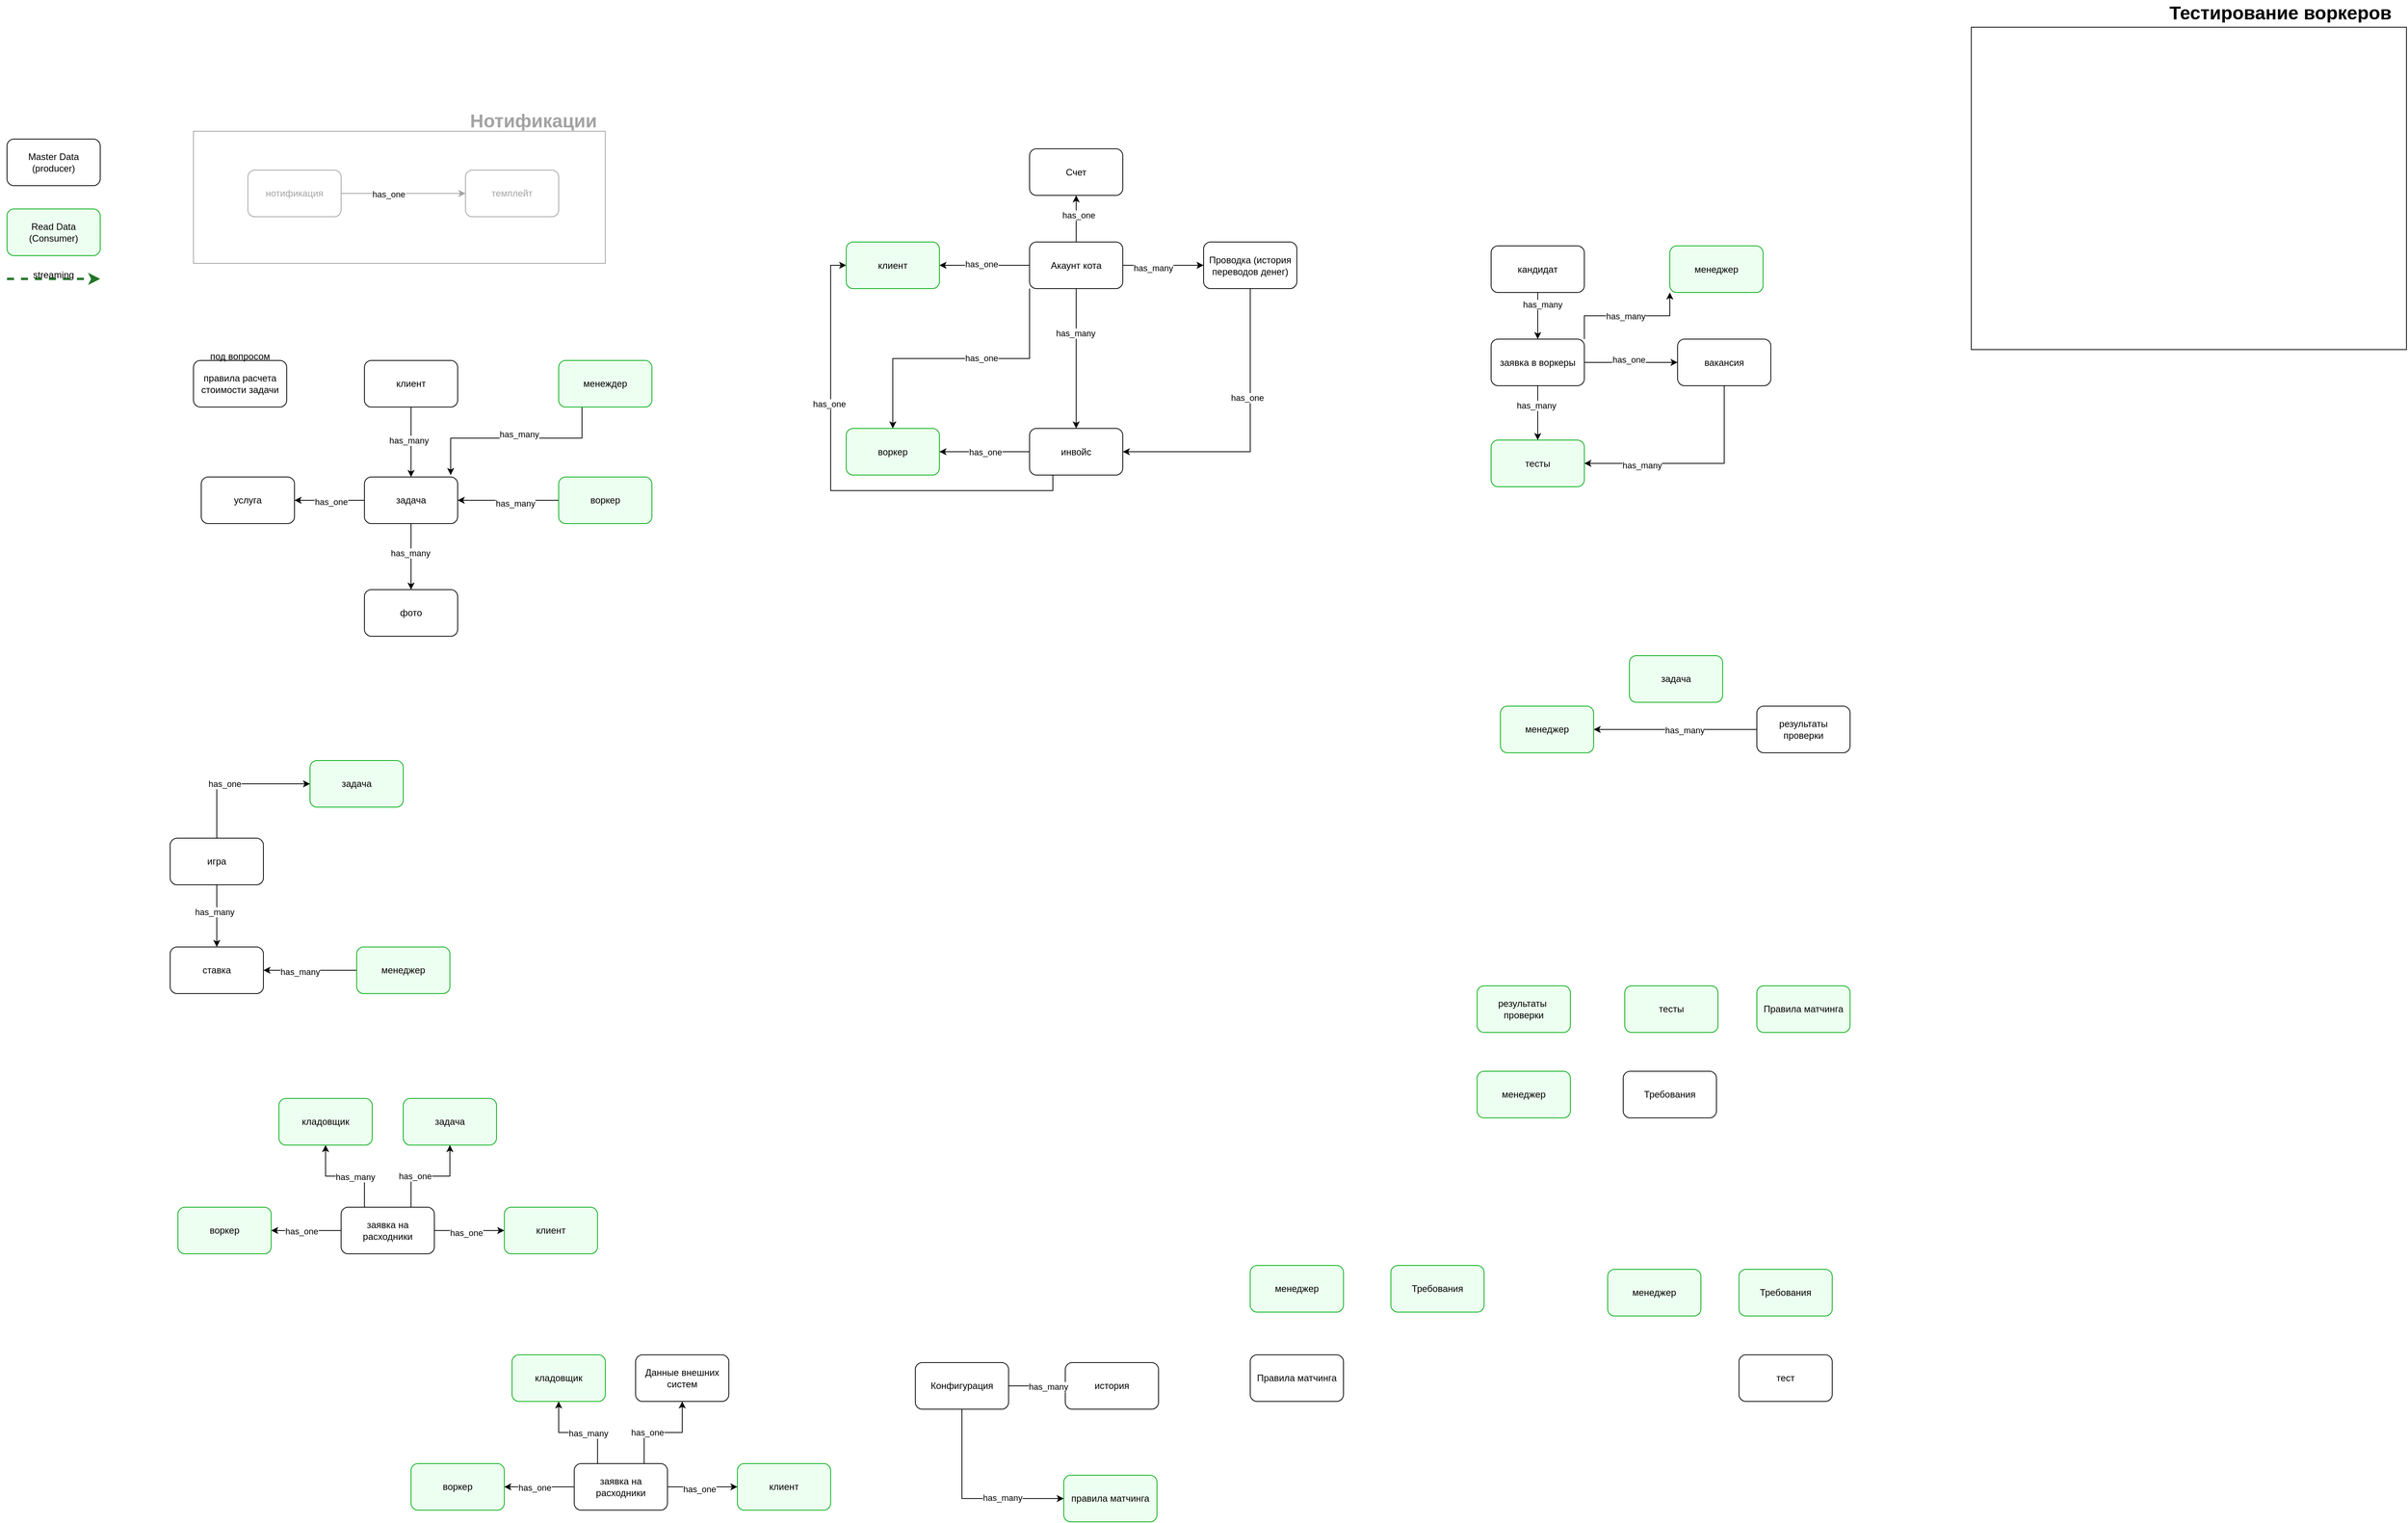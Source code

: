 <mxfile version="24.6.1" type="device">
  <diagram name="Page-1" id="c7558073-3199-34d8-9f00-42111426c3f3">
    <mxGraphModel dx="4247" dy="3463" grid="0" gridSize="10" guides="0" tooltips="1" connect="1" arrows="1" fold="1" page="0" pageScale="1" pageWidth="826" pageHeight="1169" background="none" math="0" shadow="0">
      <root>
        <mxCell id="0" />
        <mxCell id="1" parent="0" />
        <mxCell id="mVXSHvILS6m2LbovHZ73-198" value="" style="rounded=0;whiteSpace=wrap;html=1;fillColor=none;align=center;" parent="1" vertex="1">
          <mxGeometry x="1768" y="-1264" width="560" height="415" as="geometry" />
        </mxCell>
        <mxCell id="mVXSHvILS6m2LbovHZ73-196" value="" style="rounded=0;whiteSpace=wrap;html=1;fillColor=none;align=center;strokeColor=#A3A3A3;" parent="1" vertex="1">
          <mxGeometry x="-520" y="-1130" width="530" height="170" as="geometry" />
        </mxCell>
        <mxCell id="mVXSHvILS6m2LbovHZ73-97" value="Master Data (producer)" style="rounded=1;whiteSpace=wrap;html=1;" parent="1" vertex="1">
          <mxGeometry x="-760" y="-1120" width="120" height="60" as="geometry" />
        </mxCell>
        <mxCell id="mVXSHvILS6m2LbovHZ73-98" value="Read Data (Consumer)" style="rounded=1;whiteSpace=wrap;html=1;strokeColor=#00AD12;fillColor=#EDFFF0;" parent="1" vertex="1">
          <mxGeometry x="-760" y="-1030" width="120" height="60" as="geometry" />
        </mxCell>
        <mxCell id="mVXSHvILS6m2LbovHZ73-104" value="" style="endArrow=classic;html=1;rounded=0;dashed=1;strokeColor=#237528;strokeWidth=3;" parent="1" edge="1">
          <mxGeometry width="50" height="50" relative="1" as="geometry">
            <mxPoint x="-760" y="-940" as="sourcePoint" />
            <mxPoint x="-640" y="-940" as="targetPoint" />
          </mxGeometry>
        </mxCell>
        <mxCell id="mVXSHvILS6m2LbovHZ73-106" value="streaming" style="text;html=1;align=center;verticalAlign=middle;whiteSpace=wrap;rounded=0;strokeWidth=3;" parent="1" vertex="1">
          <mxGeometry x="-740" y="-960" width="80" height="30" as="geometry" />
        </mxCell>
        <mxCell id="mVXSHvILS6m2LbovHZ73-109" value="" style="edgeStyle=orthogonalEdgeStyle;rounded=0;orthogonalLoop=1;jettySize=auto;html=1;" parent="1" source="mVXSHvILS6m2LbovHZ73-107" target="mVXSHvILS6m2LbovHZ73-108" edge="1">
          <mxGeometry relative="1" as="geometry" />
        </mxCell>
        <mxCell id="mVXSHvILS6m2LbovHZ73-110" value="has_many" style="edgeLabel;html=1;align=center;verticalAlign=middle;resizable=0;points=[];" parent="mVXSHvILS6m2LbovHZ73-109" vertex="1" connectable="0">
          <mxGeometry x="-0.059" y="-3" relative="1" as="geometry">
            <mxPoint as="offset" />
          </mxGeometry>
        </mxCell>
        <mxCell id="mVXSHvILS6m2LbovHZ73-107" value="клиент" style="rounded=1;whiteSpace=wrap;html=1;" parent="1" vertex="1">
          <mxGeometry x="-300" y="-835" width="120" height="60" as="geometry" />
        </mxCell>
        <mxCell id="mVXSHvILS6m2LbovHZ73-113" style="edgeStyle=orthogonalEdgeStyle;rounded=0;orthogonalLoop=1;jettySize=auto;html=1;entryX=1;entryY=0.5;entryDx=0;entryDy=0;" parent="1" source="mVXSHvILS6m2LbovHZ73-108" target="mVXSHvILS6m2LbovHZ73-112" edge="1">
          <mxGeometry relative="1" as="geometry">
            <mxPoint x="-330" y="-655" as="targetPoint" />
          </mxGeometry>
        </mxCell>
        <mxCell id="mVXSHvILS6m2LbovHZ73-114" value="has_one" style="edgeLabel;html=1;align=center;verticalAlign=middle;resizable=0;points=[];" parent="mVXSHvILS6m2LbovHZ73-113" vertex="1" connectable="0">
          <mxGeometry x="-0.044" y="2" relative="1" as="geometry">
            <mxPoint as="offset" />
          </mxGeometry>
        </mxCell>
        <mxCell id="mVXSHvILS6m2LbovHZ73-122" value="" style="edgeStyle=orthogonalEdgeStyle;rounded=0;orthogonalLoop=1;jettySize=auto;html=1;" parent="1" source="mVXSHvILS6m2LbovHZ73-108" target="mVXSHvILS6m2LbovHZ73-121" edge="1">
          <mxGeometry relative="1" as="geometry" />
        </mxCell>
        <mxCell id="mVXSHvILS6m2LbovHZ73-123" value="has_many" style="edgeLabel;html=1;align=center;verticalAlign=middle;resizable=0;points=[];" parent="mVXSHvILS6m2LbovHZ73-122" vertex="1" connectable="0">
          <mxGeometry x="-0.122" y="-1" relative="1" as="geometry">
            <mxPoint as="offset" />
          </mxGeometry>
        </mxCell>
        <mxCell id="mVXSHvILS6m2LbovHZ73-108" value="задача" style="rounded=1;whiteSpace=wrap;html=1;" parent="1" vertex="1">
          <mxGeometry x="-300" y="-685" width="120" height="60" as="geometry" />
        </mxCell>
        <mxCell id="mVXSHvILS6m2LbovHZ73-165" style="edgeStyle=orthogonalEdgeStyle;rounded=0;orthogonalLoop=1;jettySize=auto;html=1;entryX=1;entryY=0.5;entryDx=0;entryDy=0;" parent="1" source="mVXSHvILS6m2LbovHZ73-111" target="mVXSHvILS6m2LbovHZ73-162" edge="1">
          <mxGeometry relative="1" as="geometry" />
        </mxCell>
        <mxCell id="mVXSHvILS6m2LbovHZ73-166" value="has_many" style="edgeLabel;html=1;align=center;verticalAlign=middle;resizable=0;points=[];" parent="mVXSHvILS6m2LbovHZ73-165" vertex="1" connectable="0">
          <mxGeometry x="0.228" y="2" relative="1" as="geometry">
            <mxPoint as="offset" />
          </mxGeometry>
        </mxCell>
        <mxCell id="mVXSHvILS6m2LbovHZ73-111" value="менеджер" style="rounded=1;whiteSpace=wrap;html=1;fillColor=#EDFFF0;strokeColor=#00AD12;" parent="1" vertex="1">
          <mxGeometry x="-310" y="-80" width="120" height="60" as="geometry" />
        </mxCell>
        <mxCell id="mVXSHvILS6m2LbovHZ73-112" value="услуга" style="rounded=1;whiteSpace=wrap;html=1;" parent="1" vertex="1">
          <mxGeometry x="-510" y="-685" width="120" height="60" as="geometry" />
        </mxCell>
        <mxCell id="mVXSHvILS6m2LbovHZ73-155" style="edgeStyle=orthogonalEdgeStyle;rounded=0;orthogonalLoop=1;jettySize=auto;html=1;entryX=0.5;entryY=0;entryDx=0;entryDy=0;" parent="1" source="mVXSHvILS6m2LbovHZ73-115" target="mVXSHvILS6m2LbovHZ73-150" edge="1">
          <mxGeometry relative="1" as="geometry">
            <mxPoint x="591" y="-737.5" as="targetPoint" />
          </mxGeometry>
        </mxCell>
        <mxCell id="mVXSHvILS6m2LbovHZ73-157" value="has_many" style="edgeLabel;html=1;align=center;verticalAlign=middle;resizable=0;points=[];" parent="mVXSHvILS6m2LbovHZ73-155" vertex="1" connectable="0">
          <mxGeometry x="-0.366" y="-1" relative="1" as="geometry">
            <mxPoint as="offset" />
          </mxGeometry>
        </mxCell>
        <mxCell id="Xa-99icX76XOGyTgmu79-66" style="edgeStyle=orthogonalEdgeStyle;rounded=0;orthogonalLoop=1;jettySize=auto;html=1;exitX=0.5;exitY=0;exitDx=0;exitDy=0;entryX=0.5;entryY=1;entryDx=0;entryDy=0;" parent="1" source="mVXSHvILS6m2LbovHZ73-115" target="Xa-99icX76XOGyTgmu79-65" edge="1">
          <mxGeometry relative="1" as="geometry" />
        </mxCell>
        <mxCell id="Xa-99icX76XOGyTgmu79-67" value="has_one" style="edgeLabel;html=1;align=center;verticalAlign=middle;resizable=0;points=[];" parent="Xa-99icX76XOGyTgmu79-66" vertex="1" connectable="0">
          <mxGeometry x="0.163" y="-4" relative="1" as="geometry">
            <mxPoint x="-1" as="offset" />
          </mxGeometry>
        </mxCell>
        <mxCell id="Xa-99icX76XOGyTgmu79-77" style="edgeStyle=orthogonalEdgeStyle;rounded=0;orthogonalLoop=1;jettySize=auto;html=1;exitX=1;exitY=0.5;exitDx=0;exitDy=0;" parent="1" source="mVXSHvILS6m2LbovHZ73-115" target="mVXSHvILS6m2LbovHZ73-133" edge="1">
          <mxGeometry relative="1" as="geometry" />
        </mxCell>
        <mxCell id="Xa-99icX76XOGyTgmu79-78" value="has_many" style="edgeLabel;html=1;align=center;verticalAlign=middle;resizable=0;points=[];" parent="Xa-99icX76XOGyTgmu79-77" vertex="1" connectable="0">
          <mxGeometry x="-0.264" y="-3" relative="1" as="geometry">
            <mxPoint as="offset" />
          </mxGeometry>
        </mxCell>
        <mxCell id="Xa-99icX76XOGyTgmu79-82" style="edgeStyle=orthogonalEdgeStyle;rounded=0;orthogonalLoop=1;jettySize=auto;html=1;exitX=0;exitY=0.5;exitDx=0;exitDy=0;" parent="1" source="mVXSHvILS6m2LbovHZ73-115" target="mVXSHvILS6m2LbovHZ73-172" edge="1">
          <mxGeometry relative="1" as="geometry" />
        </mxCell>
        <mxCell id="Xa-99icX76XOGyTgmu79-83" value="has_one" style="edgeLabel;html=1;align=center;verticalAlign=middle;resizable=0;points=[];" parent="Xa-99icX76XOGyTgmu79-82" vertex="1" connectable="0">
          <mxGeometry x="0.065" y="-2" relative="1" as="geometry">
            <mxPoint as="offset" />
          </mxGeometry>
        </mxCell>
        <mxCell id="Xa-99icX76XOGyTgmu79-85" style="edgeStyle=orthogonalEdgeStyle;rounded=0;orthogonalLoop=1;jettySize=auto;html=1;exitX=0;exitY=1;exitDx=0;exitDy=0;" parent="1" source="mVXSHvILS6m2LbovHZ73-115" target="Xa-99icX76XOGyTgmu79-68" edge="1">
          <mxGeometry relative="1" as="geometry" />
        </mxCell>
        <mxCell id="Xa-99icX76XOGyTgmu79-86" value="has_one" style="edgeLabel;html=1;align=center;verticalAlign=middle;resizable=0;points=[];" parent="Xa-99icX76XOGyTgmu79-85" vertex="1" connectable="0">
          <mxGeometry x="-0.147" y="-1" relative="1" as="geometry">
            <mxPoint as="offset" />
          </mxGeometry>
        </mxCell>
        <mxCell id="mVXSHvILS6m2LbovHZ73-115" value="Акаунт кота" style="rounded=1;whiteSpace=wrap;html=1;" parent="1" vertex="1">
          <mxGeometry x="556" y="-987.5" width="120" height="60" as="geometry" />
        </mxCell>
        <mxCell id="mVXSHvILS6m2LbovHZ73-116" value="правила расчета стоимости задачи" style="rounded=1;whiteSpace=wrap;html=1;" parent="1" vertex="1">
          <mxGeometry x="-520" y="-835" width="120" height="60" as="geometry" />
        </mxCell>
        <mxCell id="mVXSHvILS6m2LbovHZ73-117" value="под вопросом" style="text;html=1;align=center;verticalAlign=middle;whiteSpace=wrap;rounded=0;strokeColor=none;" parent="1" vertex="1">
          <mxGeometry x="-520" y="-855" width="120" height="30" as="geometry" />
        </mxCell>
        <mxCell id="mVXSHvILS6m2LbovHZ73-119" value="" style="edgeStyle=orthogonalEdgeStyle;rounded=0;orthogonalLoop=1;jettySize=auto;html=1;exitX=0;exitY=0.5;exitDx=0;exitDy=0;" parent="1" source="Xa-99icX76XOGyTgmu79-14" target="mVXSHvILS6m2LbovHZ73-108" edge="1">
          <mxGeometry relative="1" as="geometry" />
        </mxCell>
        <mxCell id="mVXSHvILS6m2LbovHZ73-120" value="has_many" style="edgeLabel;html=1;align=center;verticalAlign=middle;resizable=0;points=[];" parent="mVXSHvILS6m2LbovHZ73-119" vertex="1" connectable="0">
          <mxGeometry x="-0.139" y="4" relative="1" as="geometry">
            <mxPoint as="offset" />
          </mxGeometry>
        </mxCell>
        <mxCell id="mVXSHvILS6m2LbovHZ73-121" value="фото" style="rounded=1;whiteSpace=wrap;html=1;" parent="1" vertex="1">
          <mxGeometry x="-300" y="-540" width="120" height="60" as="geometry" />
        </mxCell>
        <mxCell id="mVXSHvILS6m2LbovHZ73-126" value="" style="edgeStyle=orthogonalEdgeStyle;rounded=0;orthogonalLoop=1;jettySize=auto;html=1;" parent="1" source="mVXSHvILS6m2LbovHZ73-124" target="Xa-99icX76XOGyTgmu79-90" edge="1">
          <mxGeometry relative="1" as="geometry">
            <mxPoint x="1210" y="-732.5" as="targetPoint" />
          </mxGeometry>
        </mxCell>
        <mxCell id="mVXSHvILS6m2LbovHZ73-127" value="has_many" style="edgeLabel;html=1;align=center;verticalAlign=middle;resizable=0;points=[];" parent="mVXSHvILS6m2LbovHZ73-126" vertex="1" connectable="0">
          <mxGeometry x="-0.276" y="-2" relative="1" as="geometry">
            <mxPoint as="offset" />
          </mxGeometry>
        </mxCell>
        <mxCell id="mVXSHvILS6m2LbovHZ73-129" value="" style="edgeStyle=orthogonalEdgeStyle;rounded=0;orthogonalLoop=1;jettySize=auto;html=1;" parent="1" source="mVXSHvILS6m2LbovHZ73-124" target="mVXSHvILS6m2LbovHZ73-128" edge="1">
          <mxGeometry relative="1" as="geometry" />
        </mxCell>
        <mxCell id="mVXSHvILS6m2LbovHZ73-130" value="has_one" style="edgeLabel;html=1;align=center;verticalAlign=middle;resizable=0;points=[];" parent="mVXSHvILS6m2LbovHZ73-129" vertex="1" connectable="0">
          <mxGeometry x="-0.058" y="4" relative="1" as="geometry">
            <mxPoint as="offset" />
          </mxGeometry>
        </mxCell>
        <mxCell id="Xa-99icX76XOGyTgmu79-148" style="edgeStyle=orthogonalEdgeStyle;rounded=0;orthogonalLoop=1;jettySize=auto;html=1;exitX=1;exitY=0;exitDx=0;exitDy=0;entryX=0;entryY=1;entryDx=0;entryDy=0;" parent="1" source="mVXSHvILS6m2LbovHZ73-124" target="Xa-99icX76XOGyTgmu79-147" edge="1">
          <mxGeometry relative="1" as="geometry" />
        </mxCell>
        <mxCell id="Xa-99icX76XOGyTgmu79-149" value="has_many" style="edgeLabel;html=1;align=center;verticalAlign=middle;resizable=0;points=[];" parent="Xa-99icX76XOGyTgmu79-148" vertex="1" connectable="0">
          <mxGeometry x="-0.021" relative="1" as="geometry">
            <mxPoint as="offset" />
          </mxGeometry>
        </mxCell>
        <mxCell id="mVXSHvILS6m2LbovHZ73-124" value="заявка в воркеры" style="rounded=1;whiteSpace=wrap;html=1;" parent="1" vertex="1">
          <mxGeometry x="1150" y="-862.5" width="120" height="60" as="geometry" />
        </mxCell>
        <mxCell id="mVXSHvILS6m2LbovHZ73-131" style="edgeStyle=orthogonalEdgeStyle;rounded=0;orthogonalLoop=1;jettySize=auto;html=1;" parent="1" source="mVXSHvILS6m2LbovHZ73-128" target="Xa-99icX76XOGyTgmu79-90" edge="1">
          <mxGeometry relative="1" as="geometry">
            <Array as="points">
              <mxPoint x="1450" y="-702.5" />
            </Array>
            <mxPoint x="1270" y="-702.5" as="targetPoint" />
          </mxGeometry>
        </mxCell>
        <mxCell id="mVXSHvILS6m2LbovHZ73-132" value="has_many" style="edgeLabel;html=1;align=center;verticalAlign=middle;resizable=0;points=[];" parent="mVXSHvILS6m2LbovHZ73-131" vertex="1" connectable="0">
          <mxGeometry x="0.474" y="2" relative="1" as="geometry">
            <mxPoint as="offset" />
          </mxGeometry>
        </mxCell>
        <mxCell id="mVXSHvILS6m2LbovHZ73-128" value="вакансия" style="rounded=1;whiteSpace=wrap;html=1;" parent="1" vertex="1">
          <mxGeometry x="1390" y="-862.5" width="120" height="60" as="geometry" />
        </mxCell>
        <mxCell id="mVXSHvILS6m2LbovHZ73-152" style="edgeStyle=orthogonalEdgeStyle;rounded=0;orthogonalLoop=1;jettySize=auto;html=1;exitX=0.5;exitY=1;exitDx=0;exitDy=0;entryX=1;entryY=0.5;entryDx=0;entryDy=0;" parent="1" source="mVXSHvILS6m2LbovHZ73-133" target="mVXSHvILS6m2LbovHZ73-150" edge="1">
          <mxGeometry relative="1" as="geometry" />
        </mxCell>
        <mxCell id="mVXSHvILS6m2LbovHZ73-153" value="has_one" style="edgeLabel;html=1;align=center;verticalAlign=middle;resizable=0;points=[];" parent="mVXSHvILS6m2LbovHZ73-152" vertex="1" connectable="0">
          <mxGeometry x="-0.25" y="-4" relative="1" as="geometry">
            <mxPoint as="offset" />
          </mxGeometry>
        </mxCell>
        <mxCell id="mVXSHvILS6m2LbovHZ73-133" value="Проводка (история переводов денег)" style="rounded=1;whiteSpace=wrap;html=1;" parent="1" vertex="1">
          <mxGeometry x="780" y="-987.5" width="120" height="60" as="geometry" />
        </mxCell>
        <mxCell id="Xa-99icX76XOGyTgmu79-38" style="edgeStyle=orthogonalEdgeStyle;rounded=0;orthogonalLoop=1;jettySize=auto;html=1;exitX=0.25;exitY=0;exitDx=0;exitDy=0;entryX=0.5;entryY=1;entryDx=0;entryDy=0;" parent="1" source="mVXSHvILS6m2LbovHZ73-137" target="Xa-99icX76XOGyTgmu79-21" edge="1">
          <mxGeometry relative="1" as="geometry" />
        </mxCell>
        <mxCell id="Xa-99icX76XOGyTgmu79-39" value="has_many" style="edgeLabel;html=1;align=center;verticalAlign=middle;resizable=0;points=[];" parent="Xa-99icX76XOGyTgmu79-38" vertex="1" connectable="0">
          <mxGeometry x="-0.191" y="1" relative="1" as="geometry">
            <mxPoint as="offset" />
          </mxGeometry>
        </mxCell>
        <mxCell id="Xa-99icX76XOGyTgmu79-40" style="edgeStyle=orthogonalEdgeStyle;rounded=0;orthogonalLoop=1;jettySize=auto;html=1;exitX=0;exitY=0.5;exitDx=0;exitDy=0;entryX=1;entryY=0.5;entryDx=0;entryDy=0;" parent="1" source="mVXSHvILS6m2LbovHZ73-137" target="Xa-99icX76XOGyTgmu79-37" edge="1">
          <mxGeometry relative="1" as="geometry" />
        </mxCell>
        <mxCell id="Xa-99icX76XOGyTgmu79-41" value="has_one" style="edgeLabel;html=1;align=center;verticalAlign=middle;resizable=0;points=[];" parent="Xa-99icX76XOGyTgmu79-40" vertex="1" connectable="0">
          <mxGeometry x="0.14" y="1" relative="1" as="geometry">
            <mxPoint as="offset" />
          </mxGeometry>
        </mxCell>
        <mxCell id="Xa-99icX76XOGyTgmu79-43" style="edgeStyle=orthogonalEdgeStyle;rounded=0;orthogonalLoop=1;jettySize=auto;html=1;exitX=1;exitY=0.5;exitDx=0;exitDy=0;entryX=0;entryY=0.5;entryDx=0;entryDy=0;" parent="1" source="mVXSHvILS6m2LbovHZ73-137" target="Xa-99icX76XOGyTgmu79-42" edge="1">
          <mxGeometry relative="1" as="geometry" />
        </mxCell>
        <mxCell id="Xa-99icX76XOGyTgmu79-45" value="has_one" style="edgeLabel;html=1;align=center;verticalAlign=middle;resizable=0;points=[];" parent="Xa-99icX76XOGyTgmu79-43" vertex="1" connectable="0">
          <mxGeometry x="-0.092" y="-3" relative="1" as="geometry">
            <mxPoint as="offset" />
          </mxGeometry>
        </mxCell>
        <mxCell id="mVXSHvILS6m2LbovHZ73-137" value="заявка на расходники" style="rounded=1;whiteSpace=wrap;html=1;" parent="1" vertex="1">
          <mxGeometry x="-330" y="255" width="120" height="60" as="geometry" />
        </mxCell>
        <mxCell id="Xa-99icX76XOGyTgmu79-63" style="edgeStyle=orthogonalEdgeStyle;rounded=0;orthogonalLoop=1;jettySize=auto;html=1;exitX=0;exitY=0.5;exitDx=0;exitDy=0;" parent="1" source="mVXSHvILS6m2LbovHZ73-145" target="Xa-99icX76XOGyTgmu79-62" edge="1">
          <mxGeometry relative="1" as="geometry" />
        </mxCell>
        <mxCell id="Xa-99icX76XOGyTgmu79-64" value="has_many" style="edgeLabel;html=1;align=center;verticalAlign=middle;resizable=0;points=[];" parent="Xa-99icX76XOGyTgmu79-63" vertex="1" connectable="0">
          <mxGeometry x="-0.112" y="1" relative="1" as="geometry">
            <mxPoint as="offset" />
          </mxGeometry>
        </mxCell>
        <mxCell id="mVXSHvILS6m2LbovHZ73-145" value="результаты&lt;div&gt;проверки&lt;/div&gt;" style="rounded=1;whiteSpace=wrap;html=1;" parent="1" vertex="1">
          <mxGeometry x="1492" y="-390" width="120" height="60" as="geometry" />
        </mxCell>
        <mxCell id="Xa-99icX76XOGyTgmu79-71" style="edgeStyle=orthogonalEdgeStyle;rounded=0;orthogonalLoop=1;jettySize=auto;html=1;exitX=0.25;exitY=1;exitDx=0;exitDy=0;entryX=0;entryY=0.5;entryDx=0;entryDy=0;" parent="1" source="mVXSHvILS6m2LbovHZ73-150" target="mVXSHvILS6m2LbovHZ73-172" edge="1">
          <mxGeometry relative="1" as="geometry" />
        </mxCell>
        <mxCell id="Xa-99icX76XOGyTgmu79-72" value="has_one" style="edgeLabel;html=1;align=center;verticalAlign=middle;resizable=0;points=[];" parent="Xa-99icX76XOGyTgmu79-71" vertex="1" connectable="0">
          <mxGeometry x="0.357" y="2" relative="1" as="geometry">
            <mxPoint as="offset" />
          </mxGeometry>
        </mxCell>
        <mxCell id="Xa-99icX76XOGyTgmu79-80" style="edgeStyle=orthogonalEdgeStyle;rounded=0;orthogonalLoop=1;jettySize=auto;html=1;exitX=0;exitY=0.5;exitDx=0;exitDy=0;" parent="1" source="mVXSHvILS6m2LbovHZ73-150" target="Xa-99icX76XOGyTgmu79-68" edge="1">
          <mxGeometry relative="1" as="geometry" />
        </mxCell>
        <mxCell id="Xa-99icX76XOGyTgmu79-81" value="has_one" style="edgeLabel;html=1;align=center;verticalAlign=middle;resizable=0;points=[];" parent="Xa-99icX76XOGyTgmu79-80" vertex="1" connectable="0">
          <mxGeometry x="-0.012" relative="1" as="geometry">
            <mxPoint as="offset" />
          </mxGeometry>
        </mxCell>
        <mxCell id="mVXSHvILS6m2LbovHZ73-150" value="инвойс" style="rounded=1;whiteSpace=wrap;html=1;" parent="1" vertex="1">
          <mxGeometry x="556" y="-747.5" width="120" height="60" as="geometry" />
        </mxCell>
        <mxCell id="mVXSHvILS6m2LbovHZ73-160" style="edgeStyle=orthogonalEdgeStyle;rounded=0;orthogonalLoop=1;jettySize=auto;html=1;exitX=0.5;exitY=0;exitDx=0;exitDy=0;entryX=0;entryY=0.5;entryDx=0;entryDy=0;" parent="1" source="mVXSHvILS6m2LbovHZ73-158" target="mVXSHvILS6m2LbovHZ73-171" edge="1">
          <mxGeometry relative="1" as="geometry">
            <mxPoint x="-330" y="-260" as="targetPoint" />
            <Array as="points">
              <mxPoint x="-490" y="-290" />
            </Array>
          </mxGeometry>
        </mxCell>
        <mxCell id="mVXSHvILS6m2LbovHZ73-161" value="has_one" style="edgeLabel;html=1;align=center;verticalAlign=middle;resizable=0;points=[];" parent="mVXSHvILS6m2LbovHZ73-160" vertex="1" connectable="0">
          <mxGeometry x="-0.148" relative="1" as="geometry">
            <mxPoint x="-1" as="offset" />
          </mxGeometry>
        </mxCell>
        <mxCell id="mVXSHvILS6m2LbovHZ73-163" style="edgeStyle=orthogonalEdgeStyle;rounded=0;orthogonalLoop=1;jettySize=auto;html=1;entryX=0.5;entryY=0;entryDx=0;entryDy=0;" parent="1" source="mVXSHvILS6m2LbovHZ73-158" target="mVXSHvILS6m2LbovHZ73-162" edge="1">
          <mxGeometry relative="1" as="geometry" />
        </mxCell>
        <mxCell id="mVXSHvILS6m2LbovHZ73-164" value="has_many" style="edgeLabel;html=1;align=center;verticalAlign=middle;resizable=0;points=[];" parent="mVXSHvILS6m2LbovHZ73-163" vertex="1" connectable="0">
          <mxGeometry x="-0.162" y="-3" relative="1" as="geometry">
            <mxPoint y="1" as="offset" />
          </mxGeometry>
        </mxCell>
        <mxCell id="mVXSHvILS6m2LbovHZ73-158" value="игра" style="rounded=1;whiteSpace=wrap;html=1;" parent="1" vertex="1">
          <mxGeometry x="-550" y="-220" width="120" height="60" as="geometry" />
        </mxCell>
        <mxCell id="mVXSHvILS6m2LbovHZ73-162" value="ставка" style="rounded=1;whiteSpace=wrap;html=1;" parent="1" vertex="1">
          <mxGeometry x="-550" y="-80" width="120" height="60" as="geometry" />
        </mxCell>
        <mxCell id="Xa-99icX76XOGyTgmu79-16" style="edgeStyle=orthogonalEdgeStyle;rounded=0;orthogonalLoop=1;jettySize=auto;html=1;exitX=1;exitY=0.5;exitDx=0;exitDy=0;entryX=0;entryY=0.5;entryDx=0;entryDy=0;strokeColor=#A3A3A3;" parent="1" source="mVXSHvILS6m2LbovHZ73-167" target="Xa-99icX76XOGyTgmu79-15" edge="1">
          <mxGeometry relative="1" as="geometry" />
        </mxCell>
        <mxCell id="Xa-99icX76XOGyTgmu79-17" value="has_one" style="edgeLabel;html=1;align=center;verticalAlign=middle;resizable=0;points=[];" parent="Xa-99icX76XOGyTgmu79-16" vertex="1" connectable="0">
          <mxGeometry x="-0.258" y="-1" relative="1" as="geometry">
            <mxPoint x="1" as="offset" />
          </mxGeometry>
        </mxCell>
        <mxCell id="mVXSHvILS6m2LbovHZ73-167" value="&lt;font color=&quot;#a3a3a3&quot;&gt;нотификация&lt;/font&gt;" style="rounded=1;whiteSpace=wrap;html=1;strokeColor=#A3A3A3;" parent="1" vertex="1">
          <mxGeometry x="-450" y="-1080" width="120" height="60" as="geometry" />
        </mxCell>
        <mxCell id="mVXSHvILS6m2LbovHZ73-171" value="задача" style="rounded=1;whiteSpace=wrap;html=1;strokeColor=#00AD12;fillColor=#EDFFF0;" parent="1" vertex="1">
          <mxGeometry x="-370" y="-320" width="120" height="60" as="geometry" />
        </mxCell>
        <mxCell id="mVXSHvILS6m2LbovHZ73-172" value="клиент" style="rounded=1;whiteSpace=wrap;html=1;strokeColor=#00AD12;fillColor=#EDFFF0;" parent="1" vertex="1">
          <mxGeometry x="320" y="-987.5" width="120" height="60" as="geometry" />
        </mxCell>
        <mxCell id="mVXSHvILS6m2LbovHZ73-187" value="" style="edgeStyle=orthogonalEdgeStyle;rounded=0;orthogonalLoop=1;jettySize=auto;html=1;" parent="1" source="mVXSHvILS6m2LbovHZ73-186" target="mVXSHvILS6m2LbovHZ73-124" edge="1">
          <mxGeometry relative="1" as="geometry" />
        </mxCell>
        <mxCell id="mVXSHvILS6m2LbovHZ73-188" value="has_many" style="edgeLabel;html=1;align=center;verticalAlign=middle;resizable=0;points=[];" parent="mVXSHvILS6m2LbovHZ73-187" vertex="1" connectable="0">
          <mxGeometry x="-0.486" y="6" relative="1" as="geometry">
            <mxPoint as="offset" />
          </mxGeometry>
        </mxCell>
        <mxCell id="mVXSHvILS6m2LbovHZ73-186" value="кандидат" style="rounded=1;whiteSpace=wrap;html=1;" parent="1" vertex="1">
          <mxGeometry x="1150" y="-982.5" width="120" height="60" as="geometry" />
        </mxCell>
        <mxCell id="mVXSHvILS6m2LbovHZ73-205" value="задача" style="rounded=1;whiteSpace=wrap;html=1;strokeColor=#00AD12;fillColor=#EDFFF0;" parent="1" vertex="1">
          <mxGeometry x="-250" y="115" width="120" height="60" as="geometry" />
        </mxCell>
        <mxCell id="mVXSHvILS6m2LbovHZ73-206" style="edgeStyle=orthogonalEdgeStyle;rounded=0;orthogonalLoop=1;jettySize=auto;html=1;exitX=0.75;exitY=0;exitDx=0;exitDy=0;entryX=0.5;entryY=1;entryDx=0;entryDy=0;" parent="1" source="mVXSHvILS6m2LbovHZ73-137" target="mVXSHvILS6m2LbovHZ73-205" edge="1">
          <mxGeometry relative="1" as="geometry" />
        </mxCell>
        <mxCell id="Xa-99icX76XOGyTgmu79-35" value="has_one" style="edgeLabel;html=1;align=center;verticalAlign=middle;resizable=0;points=[];" parent="mVXSHvILS6m2LbovHZ73-206" vertex="1" connectable="0">
          <mxGeometry x="-0.316" relative="1" as="geometry">
            <mxPoint as="offset" />
          </mxGeometry>
        </mxCell>
        <mxCell id="mVXSHvILS6m2LbovHZ73-216" value="&lt;b&gt;&lt;font style=&quot;font-size: 24px;&quot;&gt;Тестирование воркеров&lt;/font&gt;&lt;/b&gt;" style="text;strokeColor=none;fillColor=none;align=left;verticalAlign=middle;spacingLeft=4;spacingRight=4;overflow=hidden;points=[[0,0.5],[1,0.5]];portConstraint=eastwest;rotatable=0;whiteSpace=wrap;html=1;" parent="1" vertex="1">
          <mxGeometry x="2017" y="-1299" width="312" height="30" as="geometry" />
        </mxCell>
        <mxCell id="mVXSHvILS6m2LbovHZ73-218" value="&lt;b&gt;&lt;font color=&quot;#a3a3a3&quot; style=&quot;font-size: 24px;&quot;&gt;Нотификации&lt;/font&gt;&lt;/b&gt;" style="text;strokeColor=none;fillColor=none;align=left;verticalAlign=middle;spacingLeft=4;spacingRight=4;overflow=hidden;points=[[0,0.5],[1,0.5]];portConstraint=eastwest;rotatable=0;whiteSpace=wrap;html=1;" parent="1" vertex="1">
          <mxGeometry x="-170" y="-1160" width="180" height="30" as="geometry" />
        </mxCell>
        <mxCell id="Xa-99icX76XOGyTgmu79-14" value="воркер" style="rounded=1;whiteSpace=wrap;html=1;strokeColor=#00AD12;fillColor=#EDFFF0;" parent="1" vertex="1">
          <mxGeometry x="-50" y="-685" width="120" height="60" as="geometry" />
        </mxCell>
        <mxCell id="Xa-99icX76XOGyTgmu79-15" value="&lt;font color=&quot;#a3a3a3&quot;&gt;темплейт&lt;/font&gt;" style="rounded=1;whiteSpace=wrap;html=1;strokeColor=#A3A3A3;" parent="1" vertex="1">
          <mxGeometry x="-170" y="-1080" width="120" height="60" as="geometry" />
        </mxCell>
        <mxCell id="Xa-99icX76XOGyTgmu79-19" style="edgeStyle=orthogonalEdgeStyle;rounded=0;orthogonalLoop=1;jettySize=auto;html=1;exitX=0.25;exitY=1;exitDx=0;exitDy=0;entryX=0.921;entryY=-0.041;entryDx=0;entryDy=0;entryPerimeter=0;" parent="1" source="Xa-99icX76XOGyTgmu79-18" target="mVXSHvILS6m2LbovHZ73-108" edge="1">
          <mxGeometry relative="1" as="geometry">
            <Array as="points">
              <mxPoint x="-20" y="-735" />
              <mxPoint x="-189" y="-735" />
              <mxPoint x="-189" y="-687" />
            </Array>
          </mxGeometry>
        </mxCell>
        <mxCell id="Xa-99icX76XOGyTgmu79-20" value="has_many" style="edgeLabel;html=1;align=center;verticalAlign=middle;resizable=0;points=[];" parent="Xa-99icX76XOGyTgmu79-19" vertex="1" connectable="0">
          <mxGeometry x="-0.055" y="-5" relative="1" as="geometry">
            <mxPoint as="offset" />
          </mxGeometry>
        </mxCell>
        <mxCell id="Xa-99icX76XOGyTgmu79-18" value="менеждер" style="rounded=1;whiteSpace=wrap;html=1;strokeColor=#00AD12;fillColor=#EDFFF0;" parent="1" vertex="1">
          <mxGeometry x="-50" y="-835" width="120" height="60" as="geometry" />
        </mxCell>
        <mxCell id="Xa-99icX76XOGyTgmu79-21" value="кладовщик" style="rounded=1;whiteSpace=wrap;html=1;strokeColor=#00AD12;fillColor=#EDFFF0;" parent="1" vertex="1">
          <mxGeometry x="-410" y="115" width="120" height="60" as="geometry" />
        </mxCell>
        <mxCell id="Xa-99icX76XOGyTgmu79-37" value="воркер" style="rounded=1;whiteSpace=wrap;html=1;strokeColor=#00AD12;fillColor=#EDFFF0;" parent="1" vertex="1">
          <mxGeometry x="-540" y="255" width="120" height="60" as="geometry" />
        </mxCell>
        <mxCell id="Xa-99icX76XOGyTgmu79-42" value="клиент" style="rounded=1;whiteSpace=wrap;html=1;strokeColor=#00AD12;fillColor=#EDFFF0;" parent="1" vertex="1">
          <mxGeometry x="-120" y="255" width="120" height="60" as="geometry" />
        </mxCell>
        <mxCell id="Xa-99icX76XOGyTgmu79-47" style="edgeStyle=orthogonalEdgeStyle;rounded=0;orthogonalLoop=1;jettySize=auto;html=1;exitX=0.25;exitY=0;exitDx=0;exitDy=0;entryX=0.5;entryY=1;entryDx=0;entryDy=0;" parent="1" source="Xa-99icX76XOGyTgmu79-53" target="Xa-99icX76XOGyTgmu79-58" edge="1">
          <mxGeometry relative="1" as="geometry" />
        </mxCell>
        <mxCell id="Xa-99icX76XOGyTgmu79-48" value="has_many" style="edgeLabel;html=1;align=center;verticalAlign=middle;resizable=0;points=[];" parent="Xa-99icX76XOGyTgmu79-47" vertex="1" connectable="0">
          <mxGeometry x="-0.191" y="1" relative="1" as="geometry">
            <mxPoint as="offset" />
          </mxGeometry>
        </mxCell>
        <mxCell id="Xa-99icX76XOGyTgmu79-49" style="edgeStyle=orthogonalEdgeStyle;rounded=0;orthogonalLoop=1;jettySize=auto;html=1;exitX=0;exitY=0.5;exitDx=0;exitDy=0;entryX=1;entryY=0.5;entryDx=0;entryDy=0;" parent="1" source="Xa-99icX76XOGyTgmu79-53" target="Xa-99icX76XOGyTgmu79-59" edge="1">
          <mxGeometry relative="1" as="geometry" />
        </mxCell>
        <mxCell id="Xa-99icX76XOGyTgmu79-50" value="has_one" style="edgeLabel;html=1;align=center;verticalAlign=middle;resizable=0;points=[];" parent="Xa-99icX76XOGyTgmu79-49" vertex="1" connectable="0">
          <mxGeometry x="0.14" y="1" relative="1" as="geometry">
            <mxPoint as="offset" />
          </mxGeometry>
        </mxCell>
        <mxCell id="Xa-99icX76XOGyTgmu79-51" style="edgeStyle=orthogonalEdgeStyle;rounded=0;orthogonalLoop=1;jettySize=auto;html=1;exitX=1;exitY=0.5;exitDx=0;exitDy=0;entryX=0;entryY=0.5;entryDx=0;entryDy=0;" parent="1" source="Xa-99icX76XOGyTgmu79-53" target="Xa-99icX76XOGyTgmu79-60" edge="1">
          <mxGeometry relative="1" as="geometry" />
        </mxCell>
        <mxCell id="Xa-99icX76XOGyTgmu79-52" value="has_one" style="edgeLabel;html=1;align=center;verticalAlign=middle;resizable=0;points=[];" parent="Xa-99icX76XOGyTgmu79-51" vertex="1" connectable="0">
          <mxGeometry x="-0.092" y="-3" relative="1" as="geometry">
            <mxPoint as="offset" />
          </mxGeometry>
        </mxCell>
        <mxCell id="Xa-99icX76XOGyTgmu79-53" value="заявка на расходники" style="rounded=1;whiteSpace=wrap;html=1;" parent="1" vertex="1">
          <mxGeometry x="-30" y="585" width="120" height="60" as="geometry" />
        </mxCell>
        <mxCell id="Xa-99icX76XOGyTgmu79-55" style="edgeStyle=orthogonalEdgeStyle;rounded=0;orthogonalLoop=1;jettySize=auto;html=1;exitX=0.75;exitY=0;exitDx=0;exitDy=0;entryX=0.5;entryY=1;entryDx=0;entryDy=0;" parent="1" source="Xa-99icX76XOGyTgmu79-53" target="Xa-99icX76XOGyTgmu79-61" edge="1">
          <mxGeometry relative="1" as="geometry">
            <mxPoint x="110" y="505" as="targetPoint" />
          </mxGeometry>
        </mxCell>
        <mxCell id="Xa-99icX76XOGyTgmu79-56" value="has_one" style="edgeLabel;html=1;align=center;verticalAlign=middle;resizable=0;points=[];" parent="Xa-99icX76XOGyTgmu79-55" vertex="1" connectable="0">
          <mxGeometry x="-0.316" relative="1" as="geometry">
            <mxPoint as="offset" />
          </mxGeometry>
        </mxCell>
        <mxCell id="Xa-99icX76XOGyTgmu79-58" value="кладовщик" style="rounded=1;whiteSpace=wrap;html=1;strokeColor=#00AD12;fillColor=#EDFFF0;" parent="1" vertex="1">
          <mxGeometry x="-110" y="445" width="120" height="60" as="geometry" />
        </mxCell>
        <mxCell id="Xa-99icX76XOGyTgmu79-59" value="воркер" style="rounded=1;whiteSpace=wrap;html=1;strokeColor=#00AD12;fillColor=#EDFFF0;" parent="1" vertex="1">
          <mxGeometry x="-240" y="585" width="120" height="60" as="geometry" />
        </mxCell>
        <mxCell id="Xa-99icX76XOGyTgmu79-60" value="клиент" style="rounded=1;whiteSpace=wrap;html=1;strokeColor=#00AD12;fillColor=#EDFFF0;" parent="1" vertex="1">
          <mxGeometry x="180" y="585" width="120" height="60" as="geometry" />
        </mxCell>
        <mxCell id="Xa-99icX76XOGyTgmu79-61" value="Данные внешних систем" style="rounded=1;whiteSpace=wrap;html=1;" parent="1" vertex="1">
          <mxGeometry x="49" y="445" width="120" height="60" as="geometry" />
        </mxCell>
        <mxCell id="Xa-99icX76XOGyTgmu79-62" value="менеджер" style="rounded=1;whiteSpace=wrap;html=1;fillColor=#EDFFF0;strokeColor=#00AD12;" parent="1" vertex="1">
          <mxGeometry x="1162" y="-390" width="120" height="60" as="geometry" />
        </mxCell>
        <mxCell id="Xa-99icX76XOGyTgmu79-65" value="Счет" style="rounded=1;whiteSpace=wrap;html=1;" parent="1" vertex="1">
          <mxGeometry x="556" y="-1107.5" width="120" height="60" as="geometry" />
        </mxCell>
        <mxCell id="Xa-99icX76XOGyTgmu79-68" value="воркер" style="rounded=1;whiteSpace=wrap;html=1;strokeColor=#00AD12;fillColor=#EDFFF0;" parent="1" vertex="1">
          <mxGeometry x="320" y="-747.5" width="120" height="60" as="geometry" />
        </mxCell>
        <mxCell id="Xa-99icX76XOGyTgmu79-89" value="менеджер" style="rounded=1;whiteSpace=wrap;html=1;fillColor=#EDFFF0;strokeColor=#00AD12;" parent="1" vertex="1">
          <mxGeometry x="1300" y="335" width="120" height="60" as="geometry" />
        </mxCell>
        <mxCell id="Xa-99icX76XOGyTgmu79-90" value="тесты" style="rounded=1;whiteSpace=wrap;html=1;fillColor=#EDFFF0;strokeColor=#00AD12;" parent="1" vertex="1">
          <mxGeometry x="1150" y="-732.5" width="120" height="60" as="geometry" />
        </mxCell>
        <mxCell id="Xa-99icX76XOGyTgmu79-91" value="Требования" style="rounded=1;whiteSpace=wrap;html=1;" parent="1" vertex="1">
          <mxGeometry x="1320" y="80" width="120" height="60" as="geometry" />
        </mxCell>
        <mxCell id="Xa-99icX76XOGyTgmu79-93" value="менеджер" style="rounded=1;whiteSpace=wrap;html=1;fillColor=#EDFFF0;strokeColor=#00AD12;" parent="1" vertex="1">
          <mxGeometry x="840" y="330" width="120" height="60" as="geometry" />
        </mxCell>
        <mxCell id="Xa-99icX76XOGyTgmu79-96" value="тест" style="rounded=1;whiteSpace=wrap;html=1;" parent="1" vertex="1">
          <mxGeometry x="1469" y="445" width="120" height="60" as="geometry" />
        </mxCell>
        <mxCell id="Xa-99icX76XOGyTgmu79-97" value="Правила матчинга" style="rounded=1;whiteSpace=wrap;html=1;" parent="1" vertex="1">
          <mxGeometry x="840" y="445" width="120" height="60" as="geometry" />
        </mxCell>
        <mxCell id="Xa-99icX76XOGyTgmu79-98" value="результаты&amp;nbsp;&lt;div&gt;проверки&lt;/div&gt;" style="rounded=1;whiteSpace=wrap;html=1;fillColor=#EDFFF0;strokeColor=#00AD12;" parent="1" vertex="1">
          <mxGeometry x="1132" y="-30" width="120" height="60" as="geometry" />
        </mxCell>
        <mxCell id="Xa-99icX76XOGyTgmu79-99" value="менеджер" style="rounded=1;whiteSpace=wrap;html=1;fillColor=#EDFFF0;strokeColor=#00AD12;" parent="1" vertex="1">
          <mxGeometry x="1132" y="80" width="120" height="60" as="geometry" />
        </mxCell>
        <mxCell id="Xa-99icX76XOGyTgmu79-103" value="тесты" style="rounded=1;whiteSpace=wrap;html=1;fillColor=#EDFFF0;strokeColor=#00AD12;" parent="1" vertex="1">
          <mxGeometry x="1322" y="-30" width="120" height="60" as="geometry" />
        </mxCell>
        <mxCell id="Xa-99icX76XOGyTgmu79-104" value="Правила матчинга" style="rounded=1;whiteSpace=wrap;html=1;fillColor=#EDFFF0;strokeColor=#00AD12;" parent="1" vertex="1">
          <mxGeometry x="1492" y="-30" width="120" height="60" as="geometry" />
        </mxCell>
        <mxCell id="Xa-99icX76XOGyTgmu79-105" value="Требования" style="rounded=1;whiteSpace=wrap;html=1;fillColor=#EDFFF0;strokeColor=#00AD12;" parent="1" vertex="1">
          <mxGeometry x="1469" y="335" width="120" height="60" as="geometry" />
        </mxCell>
        <mxCell id="Xa-99icX76XOGyTgmu79-106" value="Требования" style="rounded=1;whiteSpace=wrap;html=1;fillColor=#EDFFF0;strokeColor=#00AD12;" parent="1" vertex="1">
          <mxGeometry x="1021" y="330" width="120" height="60" as="geometry" />
        </mxCell>
        <mxCell id="Xa-99icX76XOGyTgmu79-136" value="правила матчинга" style="rounded=1;whiteSpace=wrap;html=1;fillColor=#EDFFF0;strokeColor=#00AD12;" parent="1" vertex="1">
          <mxGeometry x="600" y="600" width="120" height="60" as="geometry" />
        </mxCell>
        <mxCell id="Xa-99icX76XOGyTgmu79-137" value="история" style="rounded=1;whiteSpace=wrap;html=1;" parent="1" vertex="1">
          <mxGeometry x="602" y="455" width="120" height="60" as="geometry" />
        </mxCell>
        <mxCell id="Xa-99icX76XOGyTgmu79-139" style="edgeStyle=orthogonalEdgeStyle;rounded=0;orthogonalLoop=1;jettySize=auto;html=1;exitX=0.5;exitY=1;exitDx=0;exitDy=0;entryX=0;entryY=0.5;entryDx=0;entryDy=0;" parent="1" source="Xa-99icX76XOGyTgmu79-138" target="Xa-99icX76XOGyTgmu79-136" edge="1">
          <mxGeometry relative="1" as="geometry" />
        </mxCell>
        <mxCell id="Xa-99icX76XOGyTgmu79-140" value="has_many" style="edgeLabel;html=1;align=center;verticalAlign=middle;resizable=0;points=[];" parent="Xa-99icX76XOGyTgmu79-139" vertex="1" connectable="0">
          <mxGeometry x="0.354" y="1" relative="1" as="geometry">
            <mxPoint as="offset" />
          </mxGeometry>
        </mxCell>
        <mxCell id="Xa-99icX76XOGyTgmu79-141" style="edgeStyle=orthogonalEdgeStyle;rounded=0;orthogonalLoop=1;jettySize=auto;html=1;exitX=1;exitY=0.5;exitDx=0;exitDy=0;entryX=0;entryY=0.5;entryDx=0;entryDy=0;" parent="1" source="Xa-99icX76XOGyTgmu79-138" target="Xa-99icX76XOGyTgmu79-137" edge="1">
          <mxGeometry relative="1" as="geometry" />
        </mxCell>
        <mxCell id="Xa-99icX76XOGyTgmu79-142" value="has_many" style="edgeLabel;html=1;align=center;verticalAlign=middle;resizable=0;points=[];" parent="Xa-99icX76XOGyTgmu79-141" vertex="1" connectable="0">
          <mxGeometry x="0.401" relative="1" as="geometry">
            <mxPoint y="1" as="offset" />
          </mxGeometry>
        </mxCell>
        <mxCell id="Xa-99icX76XOGyTgmu79-138" value="Конфигурация" style="rounded=1;whiteSpace=wrap;html=1;" parent="1" vertex="1">
          <mxGeometry x="409" y="455" width="120" height="60" as="geometry" />
        </mxCell>
        <mxCell id="Xa-99icX76XOGyTgmu79-147" value="менеджер" style="rounded=1;whiteSpace=wrap;html=1;fillColor=#EDFFF0;strokeColor=#00AD12;" parent="1" vertex="1">
          <mxGeometry x="1380" y="-982.5" width="120" height="60" as="geometry" />
        </mxCell>
        <mxCell id="Xa-99icX76XOGyTgmu79-153" value="задача" style="rounded=1;whiteSpace=wrap;html=1;strokeColor=#00AD12;fillColor=#EDFFF0;" parent="1" vertex="1">
          <mxGeometry x="1328" y="-455" width="120" height="60" as="geometry" />
        </mxCell>
      </root>
    </mxGraphModel>
  </diagram>
</mxfile>
